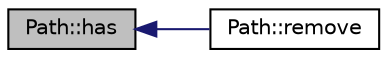 digraph "Path::has"
{
  edge [fontname="Helvetica",fontsize="10",labelfontname="Helvetica",labelfontsize="10"];
  node [fontname="Helvetica",fontsize="10",shape=record];
  rankdir="LR";
  Node1 [label="Path::has",height=0.2,width=0.4,color="black", fillcolor="grey75", style="filled" fontcolor="black"];
  Node1 -> Node2 [dir="back",color="midnightblue",fontsize="10",style="solid",fontname="Helvetica"];
  Node2 [label="Path::remove",height=0.2,width=0.4,color="black", fillcolor="white", style="filled",URL="$class_path.html#a9c22f1b57641acc96547bc8aa04f0fe5"];
}
